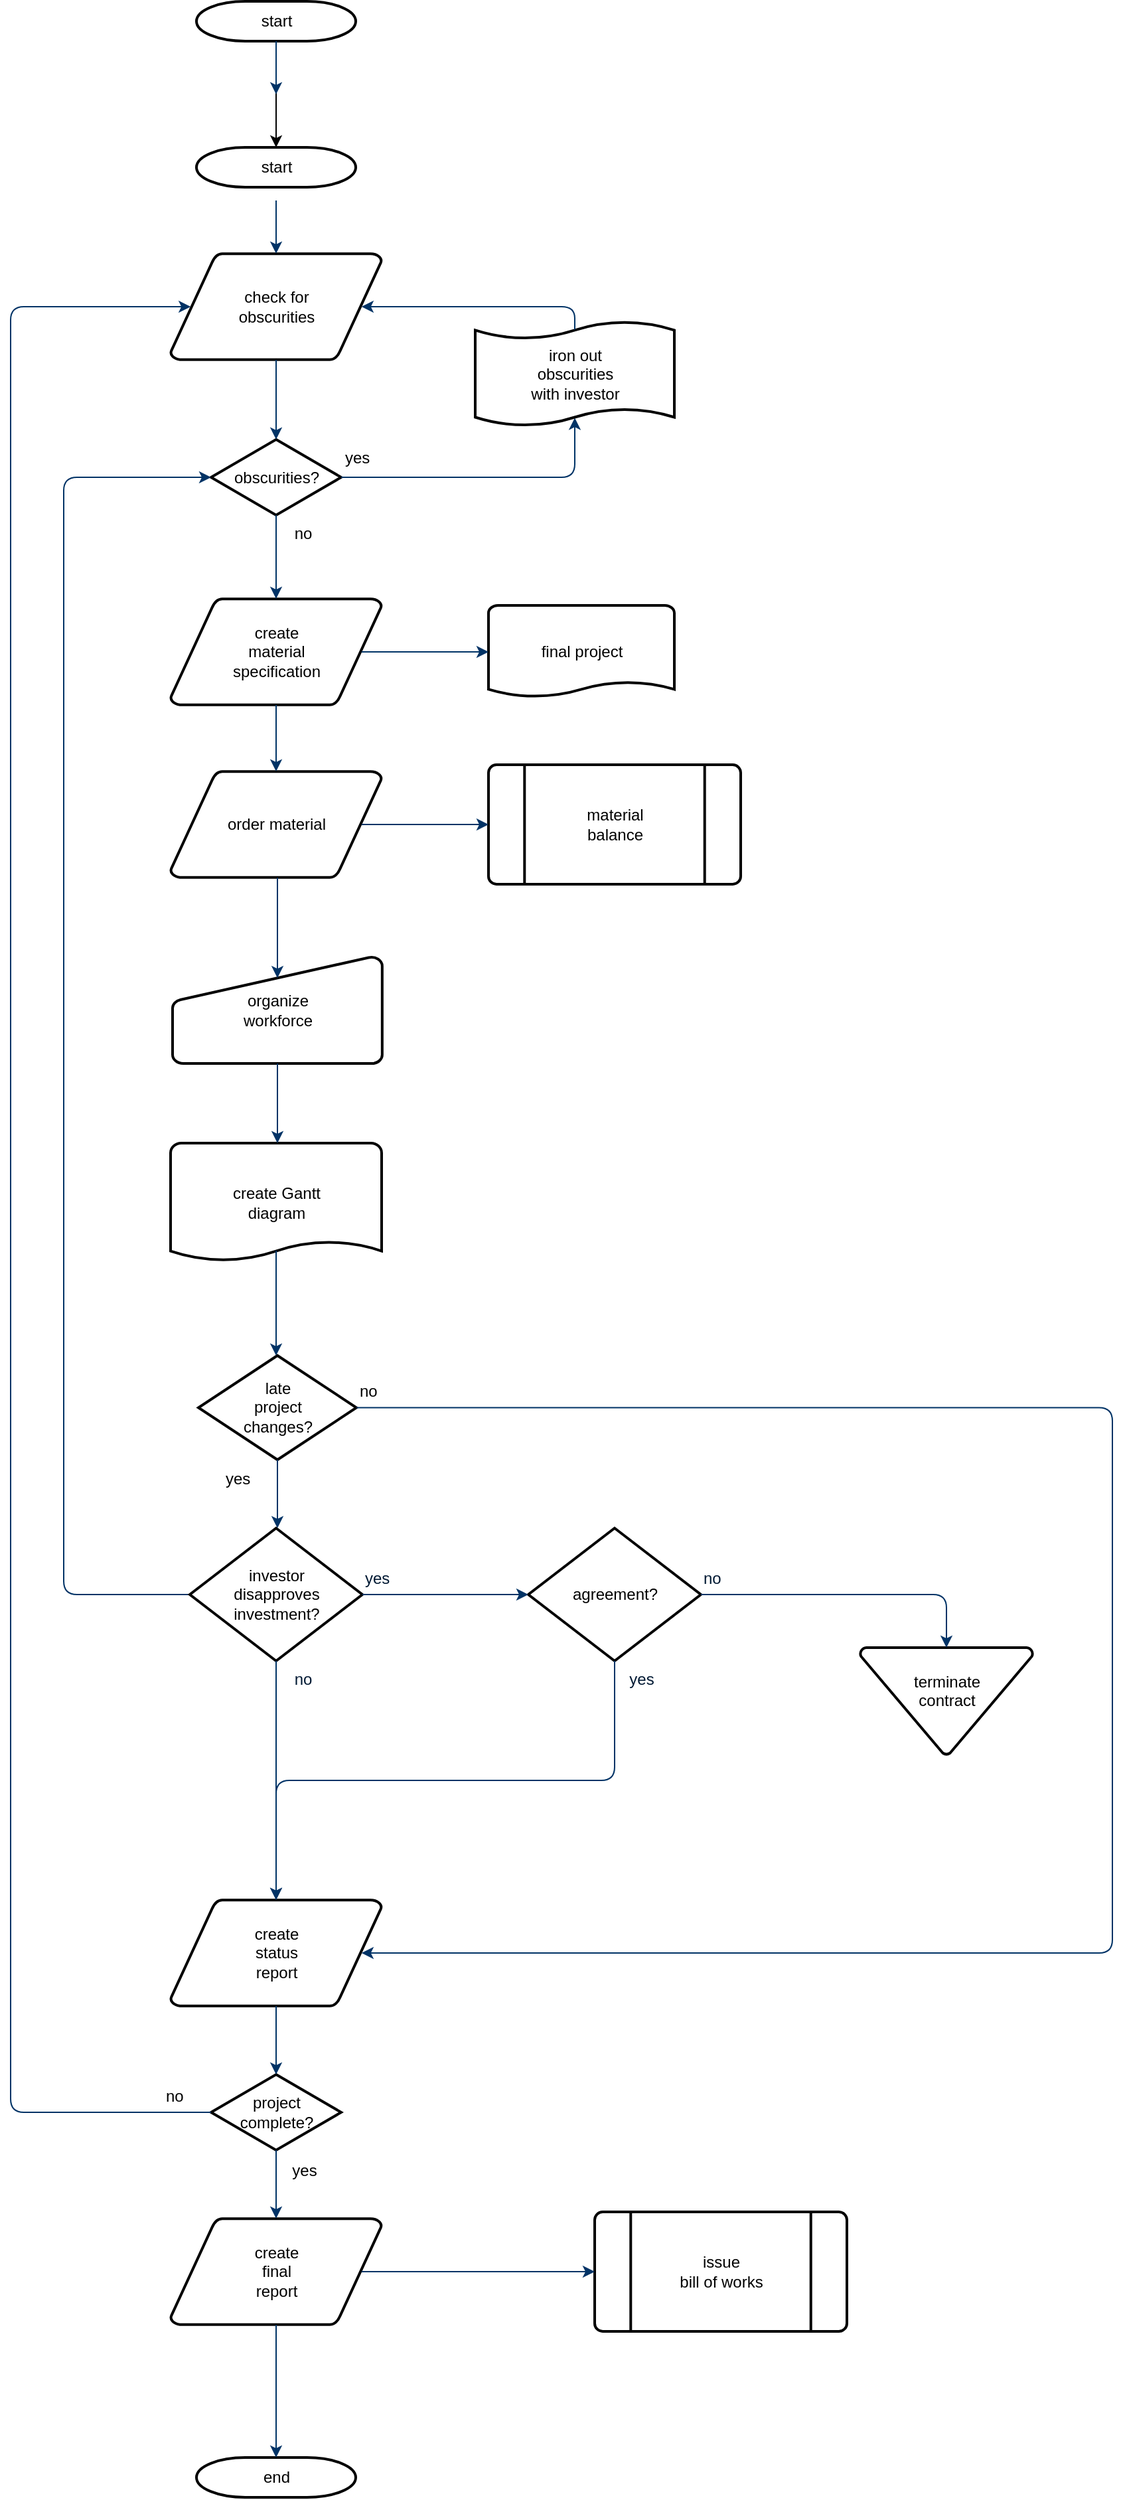 <mxfile version="24.8.6" pages="2">
  <diagram id="6a731a19-8d31-9384-78a2-239565b7b9f0" name="Page-1">
    <mxGraphModel dx="1050" dy="530" grid="1" gridSize="10" guides="1" tooltips="1" connect="1" arrows="1" fold="1" page="1" pageScale="1" pageWidth="1169" pageHeight="827" background="none" math="0" shadow="0">
      <root>
        <mxCell id="0" />
        <mxCell id="1" parent="0" />
        <mxCell id="deXNfdY6p-1DEHJ9k9_I-58" value="" style="edgeStyle=orthogonalEdgeStyle;rounded=0;orthogonalLoop=1;jettySize=auto;html=1;" edge="1" parent="1" source="2" target="deXNfdY6p-1DEHJ9k9_I-57">
          <mxGeometry relative="1" as="geometry" />
        </mxCell>
        <mxCell id="2" value="start" style="shape=mxgraph.flowchart.terminator;strokeWidth=2;gradientColor=none;gradientDirection=north;fontStyle=0;html=1;" parent="1" vertex="1">
          <mxGeometry x="260" y="60" width="120" height="30" as="geometry" />
        </mxCell>
        <mxCell id="4" value="create&#xa;material&#xa;specification" style="shape=mxgraph.flowchart.data;strokeWidth=2;gradientColor=none;gradientDirection=north;fontStyle=0;html=1;" parent="1" vertex="1">
          <mxGeometry x="240.5" y="510" width="159" height="80" as="geometry" />
        </mxCell>
        <mxCell id="5" value="check for&#xa;obscurities" style="shape=mxgraph.flowchart.data;strokeWidth=2;gradientColor=none;gradientDirection=north;fontStyle=0;html=1;" parent="1" vertex="1">
          <mxGeometry x="240.5" y="250" width="159" height="80" as="geometry" />
        </mxCell>
        <mxCell id="6" value="obscurities?" style="shape=mxgraph.flowchart.decision;strokeWidth=2;gradientColor=none;gradientDirection=north;fontStyle=0;html=1;" parent="1" vertex="1">
          <mxGeometry x="271" y="390" width="98" height="57" as="geometry" />
        </mxCell>
        <mxCell id="7" style="fontStyle=1;strokeColor=#003366;strokeWidth=1;html=1;" parent="1" source="2" edge="1">
          <mxGeometry relative="1" as="geometry">
            <mxPoint x="320" y="130" as="targetPoint" />
          </mxGeometry>
        </mxCell>
        <mxCell id="8" style="fontStyle=1;strokeColor=#003366;strokeWidth=1;html=1;" parent="1" target="5" edge="1">
          <mxGeometry relative="1" as="geometry">
            <mxPoint x="320" y="210" as="sourcePoint" />
          </mxGeometry>
        </mxCell>
        <mxCell id="9" style="entryX=0.5;entryY=0;entryPerimeter=0;fontStyle=1;strokeColor=#003366;strokeWidth=1;html=1;" parent="1" source="5" target="6" edge="1">
          <mxGeometry relative="1" as="geometry" />
        </mxCell>
        <mxCell id="10" value="" style="edgeStyle=elbowEdgeStyle;elbow=horizontal;entryX=0.5;entryY=0.91;entryPerimeter=0;exitX=1;exitY=0.5;exitPerimeter=0;fontStyle=1;strokeColor=#003366;strokeWidth=1;html=1;" parent="1" source="6" target="51" edge="1">
          <mxGeometry x="381" y="28.5" width="100" height="100" as="geometry">
            <mxPoint x="750" y="447" as="sourcePoint" />
            <mxPoint x="765.395" y="318.5" as="targetPoint" />
            <Array as="points">
              <mxPoint x="545" y="400" />
            </Array>
          </mxGeometry>
        </mxCell>
        <mxCell id="11" value="yes" style="text;fontStyle=0;html=1;strokeColor=none;gradientColor=none;fillColor=none;strokeWidth=2;" parent="1" vertex="1">
          <mxGeometry x="370" y="390" width="40" height="26" as="geometry" />
        </mxCell>
        <mxCell id="12" value="" style="edgeStyle=elbowEdgeStyle;elbow=horizontal;fontColor=#001933;fontStyle=1;strokeColor=#003366;strokeWidth=1;html=1;" parent="1" source="6" target="4" edge="1">
          <mxGeometry width="100" height="100" as="geometry">
            <mxPoint y="100" as="sourcePoint" />
            <mxPoint x="100" as="targetPoint" />
          </mxGeometry>
        </mxCell>
        <mxCell id="13" value="order material" style="shape=mxgraph.flowchart.data;strokeWidth=2;gradientColor=none;gradientDirection=north;fontStyle=0;html=1;" parent="1" vertex="1">
          <mxGeometry x="240.5" y="640" width="159" height="80" as="geometry" />
        </mxCell>
        <mxCell id="14" value="no" style="text;fontStyle=0;html=1;strokeColor=none;gradientColor=none;fillColor=none;strokeWidth=2;align=center;" parent="1" vertex="1">
          <mxGeometry x="320" y="447" width="40" height="26" as="geometry" />
        </mxCell>
        <mxCell id="15" value="final project" style="shape=mxgraph.flowchart.document;strokeWidth=2;gradientColor=none;gradientDirection=north;fontStyle=0;html=1;" parent="1" vertex="1">
          <mxGeometry x="480" y="515" width="140" height="70" as="geometry" />
        </mxCell>
        <mxCell id="16" value="" style="edgeStyle=elbowEdgeStyle;elbow=horizontal;exitX=0.905;exitY=0.5;exitPerimeter=0;fontStyle=1;strokeColor=#003366;strokeWidth=1;html=1;" parent="1" source="4" target="15" edge="1">
          <mxGeometry width="100" height="100" as="geometry">
            <mxPoint y="100" as="sourcePoint" />
            <mxPoint x="100" as="targetPoint" />
          </mxGeometry>
        </mxCell>
        <mxCell id="17" value="" style="edgeStyle=elbowEdgeStyle;elbow=horizontal;fontStyle=1;strokeColor=#003366;strokeWidth=1;html=1;" parent="1" source="4" target="13" edge="1">
          <mxGeometry width="100" height="100" as="geometry">
            <mxPoint y="100" as="sourcePoint" />
            <mxPoint x="100" as="targetPoint" />
          </mxGeometry>
        </mxCell>
        <mxCell id="18" value="material&#xa;balance" style="shape=mxgraph.flowchart.predefined_process;strokeWidth=2;gradientColor=none;gradientDirection=north;fontStyle=0;html=1;" parent="1" vertex="1">
          <mxGeometry x="480" y="635" width="190" height="90" as="geometry" />
        </mxCell>
        <mxCell id="19" value="" style="edgeStyle=elbowEdgeStyle;elbow=horizontal;exitX=0.905;exitY=0.5;exitPerimeter=0;fontStyle=1;strokeColor=#003366;strokeWidth=1;html=1;" parent="1" source="13" target="18" edge="1">
          <mxGeometry width="100" height="100" as="geometry">
            <mxPoint y="100" as="sourcePoint" />
            <mxPoint x="100" as="targetPoint" />
          </mxGeometry>
        </mxCell>
        <mxCell id="20" value="organize &#xa;workforce" style="shape=mxgraph.flowchart.manual_input;strokeWidth=2;gradientColor=none;gradientDirection=north;fontStyle=0;html=1;" parent="1" vertex="1">
          <mxGeometry x="242" y="780" width="158" height="80" as="geometry" />
        </mxCell>
        <mxCell id="21" value="" style="edgeStyle=elbowEdgeStyle;elbow=horizontal;entryX=0.5;entryY=0.195;entryPerimeter=0;fontStyle=1;strokeColor=#003366;strokeWidth=1;html=1;" parent="1" source="13" target="20" edge="1">
          <mxGeometry width="100" height="100" as="geometry">
            <mxPoint y="100" as="sourcePoint" />
            <mxPoint x="100" as="targetPoint" />
          </mxGeometry>
        </mxCell>
        <mxCell id="22" value="create Gantt&#xa;diagram" style="shape=mxgraph.flowchart.document;strokeWidth=2;gradientColor=none;gradientDirection=north;fontStyle=0;html=1;" parent="1" vertex="1">
          <mxGeometry x="240.5" y="920" width="159" height="90" as="geometry" />
        </mxCell>
        <mxCell id="23" value="" style="edgeStyle=elbowEdgeStyle;elbow=horizontal;exitX=0.5;exitY=1;exitPerimeter=0;fontStyle=1;strokeColor=#003366;strokeWidth=1;html=1;" parent="1" source="20" target="22" edge="1">
          <mxGeometry width="100" height="100" as="geometry">
            <mxPoint y="100" as="sourcePoint" />
            <mxPoint x="100" as="targetPoint" />
          </mxGeometry>
        </mxCell>
        <mxCell id="24" value="late&#xa;project&#xa;changes?" style="shape=mxgraph.flowchart.decision;strokeWidth=2;gradientColor=none;gradientDirection=north;fontStyle=0;html=1;" parent="1" vertex="1">
          <mxGeometry x="261.5" y="1080" width="119" height="78.5" as="geometry" />
        </mxCell>
        <mxCell id="25" value="" style="edgeStyle=elbowEdgeStyle;elbow=horizontal;exitX=0.5;exitY=0.9;exitPerimeter=0;fontStyle=1;strokeColor=#003366;strokeWidth=1;html=1;" parent="1" source="22" target="24" edge="1">
          <mxGeometry width="100" height="100" as="geometry">
            <mxPoint y="100" as="sourcePoint" />
            <mxPoint x="100" as="targetPoint" />
          </mxGeometry>
        </mxCell>
        <mxCell id="26" value="" style="edgeStyle=elbowEdgeStyle;elbow=horizontal;exitX=0;exitY=0.5;exitPerimeter=0;entryX=0;entryY=0.5;entryPerimeter=0;fontStyle=1;strokeColor=#003366;strokeWidth=1;html=1;" parent="1" source="28" target="6" edge="1">
          <mxGeometry width="100" height="100" as="geometry">
            <mxPoint y="100" as="sourcePoint" />
            <mxPoint x="100" as="targetPoint" />
            <Array as="points">
              <mxPoint x="160" y="850" />
            </Array>
          </mxGeometry>
        </mxCell>
        <mxCell id="27" value="yes" style="text;fontStyle=0;html=1;strokeColor=none;gradientColor=none;fillColor=none;strokeWidth=2;" parent="1" vertex="1">
          <mxGeometry x="280" y="1158.5" width="40" height="26" as="geometry" />
        </mxCell>
        <mxCell id="28" value="investor&#xa;disapproves&#xa; investment?" style="shape=mxgraph.flowchart.decision;strokeWidth=2;gradientColor=none;gradientDirection=north;fontStyle=0;html=1;" parent="1" vertex="1">
          <mxGeometry x="255" y="1210" width="130" height="100" as="geometry" />
        </mxCell>
        <mxCell id="29" value="agreement?" style="shape=mxgraph.flowchart.decision;strokeWidth=2;gradientColor=none;gradientDirection=north;fontStyle=0;html=1;" parent="1" vertex="1">
          <mxGeometry x="510" y="1210" width="130" height="100" as="geometry" />
        </mxCell>
        <mxCell id="30" value="" style="edgeStyle=elbowEdgeStyle;elbow=horizontal;exitX=0.5;exitY=1;exitPerimeter=0;fontStyle=1;strokeColor=#003366;strokeWidth=1;html=1;" parent="1" source="24" target="28" edge="1">
          <mxGeometry width="100" height="100" as="geometry">
            <mxPoint y="100" as="sourcePoint" />
            <mxPoint x="100" as="targetPoint" />
          </mxGeometry>
        </mxCell>
        <mxCell id="31" value="" style="edgeStyle=elbowEdgeStyle;elbow=horizontal;exitX=1;exitY=0.5;exitPerimeter=0;entryX=0;entryY=0.5;entryPerimeter=0;fontStyle=1;strokeColor=#003366;strokeWidth=1;html=1;" parent="1" source="28" target="29" edge="1">
          <mxGeometry width="100" height="100" as="geometry">
            <mxPoint y="100" as="sourcePoint" />
            <mxPoint x="100" as="targetPoint" />
          </mxGeometry>
        </mxCell>
        <mxCell id="32" value="terminate&#xa;contract&#xa;" style="shape=mxgraph.flowchart.merge_or_storage;strokeWidth=2;gradientColor=none;gradientDirection=north;fontStyle=0;html=1;" parent="1" vertex="1">
          <mxGeometry x="760" y="1300" width="130" height="80.5" as="geometry" />
        </mxCell>
        <mxCell id="33" value="" style="edgeStyle=elbowEdgeStyle;elbow=vertical;exitX=1;exitY=0.5;exitPerimeter=0;entryX=0.5;entryY=0;entryPerimeter=0;fontStyle=1;strokeColor=#003366;strokeWidth=1;html=1;" parent="1" source="29" target="32" edge="1">
          <mxGeometry width="100" height="100" as="geometry">
            <mxPoint y="100" as="sourcePoint" />
            <mxPoint x="100" as="targetPoint" />
            <Array as="points">
              <mxPoint x="740" y="1260" />
            </Array>
          </mxGeometry>
        </mxCell>
        <mxCell id="34" value="create&#xa;status&#xa;report" style="shape=mxgraph.flowchart.data;strokeWidth=2;gradientColor=none;gradientDirection=north;fontStyle=0;html=1;" parent="1" vertex="1">
          <mxGeometry x="240.5" y="1490" width="159" height="80" as="geometry" />
        </mxCell>
        <mxCell id="35" value="" style="edgeStyle=elbowEdgeStyle;elbow=vertical;exitX=0.5;exitY=1;exitPerimeter=0;fontColor=#001933;fontStyle=1;strokeColor=#003366;strokeWidth=1;html=1;" parent="1" source="28" target="34" edge="1">
          <mxGeometry width="100" height="100" as="geometry">
            <mxPoint y="100" as="sourcePoint" />
            <mxPoint x="100" as="targetPoint" />
          </mxGeometry>
        </mxCell>
        <mxCell id="36" value="" style="edgeStyle=elbowEdgeStyle;elbow=vertical;exitX=0.5;exitY=1;exitPerimeter=0;entryX=0.5;entryY=0;entryPerimeter=0;fontStyle=1;strokeColor=#003366;strokeWidth=1;html=1;" parent="1" source="29" target="34" edge="1">
          <mxGeometry width="100" height="100" as="geometry">
            <mxPoint y="100" as="sourcePoint" />
            <mxPoint x="100" as="targetPoint" />
          </mxGeometry>
        </mxCell>
        <mxCell id="37" value="project&#xa;complete?" style="shape=mxgraph.flowchart.decision;strokeWidth=2;gradientColor=none;gradientDirection=north;fontStyle=0;html=1;" parent="1" vertex="1">
          <mxGeometry x="271" y="1621.5" width="98" height="57" as="geometry" />
        </mxCell>
        <mxCell id="38" value="create&#xa;final&#xa;report" style="shape=mxgraph.flowchart.data;strokeWidth=2;gradientColor=none;gradientDirection=north;fontStyle=0;html=1;" parent="1" vertex="1">
          <mxGeometry x="240.5" y="1730" width="159" height="80" as="geometry" />
        </mxCell>
        <mxCell id="39" value="issue&#xa;bill of works" style="shape=mxgraph.flowchart.predefined_process;strokeWidth=2;gradientColor=none;gradientDirection=north;fontStyle=0;html=1;" parent="1" vertex="1">
          <mxGeometry x="560" y="1725" width="190" height="90" as="geometry" />
        </mxCell>
        <mxCell id="40" value="end" style="shape=mxgraph.flowchart.terminator;strokeWidth=2;gradientColor=none;gradientDirection=north;fontStyle=0;html=1;" parent="1" vertex="1">
          <mxGeometry x="260" y="1910" width="120" height="30" as="geometry" />
        </mxCell>
        <mxCell id="41" value="" style="edgeStyle=elbowEdgeStyle;elbow=vertical;exitX=0.5;exitY=1;exitPerimeter=0;entryX=0.5;entryY=0;entryPerimeter=0;fontStyle=1;strokeColor=#003366;strokeWidth=1;html=1;" parent="1" source="34" target="37" edge="1">
          <mxGeometry width="100" height="100" as="geometry">
            <mxPoint y="100" as="sourcePoint" />
            <mxPoint x="100" as="targetPoint" />
          </mxGeometry>
        </mxCell>
        <mxCell id="42" value="" style="edgeStyle=elbowEdgeStyle;elbow=vertical;exitX=0.5;exitY=1;exitPerimeter=0;entryX=0.5;entryY=0;entryPerimeter=0;fontStyle=1;strokeColor=#003366;strokeWidth=1;html=1;" parent="1" source="37" target="38" edge="1">
          <mxGeometry width="100" height="100" as="geometry">
            <mxPoint y="100" as="sourcePoint" />
            <mxPoint x="100" as="targetPoint" />
          </mxGeometry>
        </mxCell>
        <mxCell id="43" value="" style="edgeStyle=elbowEdgeStyle;elbow=vertical;exitX=0.5;exitY=1;exitPerimeter=0;entryX=0.5;entryY=0;entryPerimeter=0;fontStyle=1;strokeColor=#003366;strokeWidth=1;html=1;" parent="1" source="38" target="40" edge="1">
          <mxGeometry width="100" height="100" as="geometry">
            <mxPoint y="100" as="sourcePoint" />
            <mxPoint x="100" as="targetPoint" />
          </mxGeometry>
        </mxCell>
        <mxCell id="44" value="" style="edgeStyle=elbowEdgeStyle;elbow=vertical;exitX=0.905;exitY=0.5;exitPerimeter=0;entryX=0;entryY=0.5;entryPerimeter=0;fontStyle=1;strokeColor=#003366;strokeWidth=1;html=1;" parent="1" source="38" target="39" edge="1">
          <mxGeometry width="100" height="100" as="geometry">
            <mxPoint y="100" as="sourcePoint" />
            <mxPoint x="100" as="targetPoint" />
          </mxGeometry>
        </mxCell>
        <mxCell id="45" value="" style="edgeStyle=elbowEdgeStyle;elbow=horizontal;exitX=1;exitY=0.5;exitPerimeter=0;entryX=0.905;entryY=0.5;entryPerimeter=0;fontStyle=1;strokeColor=#003366;strokeWidth=1;html=1;" parent="1" source="24" target="34" edge="1">
          <mxGeometry width="100" height="100" as="geometry">
            <mxPoint y="100" as="sourcePoint" />
            <mxPoint x="100" as="targetPoint" />
            <Array as="points">
              <mxPoint x="950" y="1320" />
            </Array>
          </mxGeometry>
        </mxCell>
        <mxCell id="46" value="no" style="text;fontStyle=0;html=1;strokeColor=none;gradientColor=none;fillColor=none;strokeWidth=2;" parent="1" vertex="1">
          <mxGeometry x="380.5" y="1093.25" width="40" height="26" as="geometry" />
        </mxCell>
        <mxCell id="47" value="yes" style="text;fontColor=#001933;fontStyle=0;html=1;strokeColor=none;gradientColor=none;fillColor=none;strokeWidth=2;" parent="1" vertex="1">
          <mxGeometry x="385" y="1234" width="40" height="26" as="geometry" />
        </mxCell>
        <mxCell id="48" value="no" style="text;fontColor=#001933;fontStyle=0;html=1;strokeColor=none;gradientColor=none;fillColor=none;strokeWidth=2;align=center;" parent="1" vertex="1">
          <mxGeometry x="320" y="1310" width="40" height="26" as="geometry" />
        </mxCell>
        <mxCell id="49" value="yes" style="text;fontColor=#001933;fontStyle=0;html=1;strokeColor=none;gradientColor=none;fillColor=none;strokeWidth=2;align=center;" parent="1" vertex="1">
          <mxGeometry x="575" y="1310" width="40" height="26" as="geometry" />
        </mxCell>
        <mxCell id="50" value="no" style="text;fontColor=#001933;fontStyle=0;html=1;strokeColor=none;gradientColor=none;fillColor=none;strokeWidth=2;" parent="1" vertex="1">
          <mxGeometry x="640" y="1234" width="40" height="26" as="geometry" />
        </mxCell>
        <mxCell id="51" value="iron out&#xa;obscurities &#xa;with investor" style="shape=mxgraph.flowchart.paper_tape;strokeWidth=2;gradientColor=none;gradientDirection=north;fontStyle=0;html=1;" parent="1" vertex="1">
          <mxGeometry x="470" y="300" width="150" height="81" as="geometry" />
        </mxCell>
        <mxCell id="52" value="" style="edgeStyle=elbowEdgeStyle;elbow=horizontal;exitX=0.5;exitY=0.09;exitPerimeter=0;entryX=0.905;entryY=0.5;entryPerimeter=0;fontStyle=1;strokeColor=#003366;strokeWidth=1;html=1;" parent="1" source="51" target="5" edge="1">
          <mxGeometry width="100" height="100" as="geometry">
            <mxPoint y="100" as="sourcePoint" />
            <mxPoint x="100" as="targetPoint" />
            <Array as="points">
              <mxPoint x="545" y="300" />
            </Array>
          </mxGeometry>
        </mxCell>
        <mxCell id="53" value="yes" style="text;fontStyle=0;html=1;strokeColor=none;gradientColor=none;fillColor=none;strokeWidth=2;align=center;" parent="1" vertex="1">
          <mxGeometry x="321" y="1680" width="40" height="26" as="geometry" />
        </mxCell>
        <mxCell id="54" value="" style="edgeStyle=elbowEdgeStyle;elbow=horizontal;exitX=0;exitY=0.5;exitPerimeter=0;entryX=0.095;entryY=0.5;entryPerimeter=0;fontStyle=1;strokeColor=#003366;strokeWidth=1;html=1;" parent="1" source="37" target="5" edge="1">
          <mxGeometry width="100" height="100" as="geometry">
            <mxPoint y="100" as="sourcePoint" />
            <mxPoint x="100" as="targetPoint" />
            <Array as="points">
              <mxPoint x="120" y="970" />
            </Array>
          </mxGeometry>
        </mxCell>
        <mxCell id="55" value="no" style="text;fontStyle=0;html=1;strokeColor=none;gradientColor=none;fillColor=none;strokeWidth=2;" parent="1" vertex="1">
          <mxGeometry x="235" y="1624" width="40" height="26" as="geometry" />
        </mxCell>
        <mxCell id="deXNfdY6p-1DEHJ9k9_I-57" value="start" style="shape=mxgraph.flowchart.terminator;strokeWidth=2;gradientColor=none;gradientDirection=north;fontStyle=0;html=1;" vertex="1" parent="1">
          <mxGeometry x="260" y="170" width="120" height="30" as="geometry" />
        </mxCell>
      </root>
    </mxGraphModel>
  </diagram>
  <diagram id="6TRoMIRDf_HUH_PHx8cA" name="페이지-2">
    <mxGraphModel dx="1235" dy="624" grid="1" gridSize="10" guides="1" tooltips="1" connect="1" arrows="1" fold="1" page="1" pageScale="1" pageWidth="827" pageHeight="1500" math="0" shadow="0">
      <root>
        <mxCell id="0" />
        <mxCell id="1" parent="0" />
        <mxCell id="5jUWK85pFe7vMP-oDTdi-3" value="" style="edgeStyle=orthogonalEdgeStyle;rounded=0;orthogonalLoop=1;jettySize=auto;html=1;fontFamily=Helvetica;fontSize=12;fontColor=default;fontStyle=0;" edge="1" parent="1" source="5jUWK85pFe7vMP-oDTdi-1">
          <mxGeometry relative="1" as="geometry">
            <mxPoint x="414" y="110" as="targetPoint" />
          </mxGeometry>
        </mxCell>
        <mxCell id="5jUWK85pFe7vMP-oDTdi-1" value="start" style="shape=mxgraph.flowchart.terminator;strokeWidth=2;gradientColor=none;gradientDirection=north;fontStyle=0;html=1;" vertex="1" parent="1">
          <mxGeometry x="354" y="30" width="120" height="30" as="geometry" />
        </mxCell>
        <mxCell id="rA9phgaspxwLRdarwpE0-6" value="" style="edgeStyle=orthogonalEdgeStyle;rounded=0;orthogonalLoop=1;jettySize=auto;html=1;fontFamily=Helvetica;fontSize=12;fontColor=default;fontStyle=0;" edge="1" parent="1" source="rA9phgaspxwLRdarwpE0-3" target="rA9phgaspxwLRdarwpE0-5">
          <mxGeometry relative="1" as="geometry" />
        </mxCell>
        <mxCell id="pAhHsgCGkFtytkjD8Cz8-56" style="edgeStyle=orthogonalEdgeStyle;rounded=0;orthogonalLoop=1;jettySize=auto;html=1;exitX=0.5;exitY=1;exitDx=0;exitDy=0;entryX=0.5;entryY=0;entryDx=0;entryDy=0;fontFamily=Helvetica;fontSize=12;fontColor=default;fontStyle=0;" edge="1" parent="1" source="rA9phgaspxwLRdarwpE0-3" target="pAhHsgCGkFtytkjD8Cz8-3">
          <mxGeometry relative="1" as="geometry">
            <Array as="points">
              <mxPoint x="418" y="480" />
              <mxPoint x="240" y="480" />
            </Array>
          </mxGeometry>
        </mxCell>
        <mxCell id="pAhHsgCGkFtytkjD8Cz8-57" style="edgeStyle=orthogonalEdgeStyle;rounded=0;orthogonalLoop=1;jettySize=auto;html=1;exitX=0.5;exitY=1;exitDx=0;exitDy=0;entryX=0.5;entryY=0;entryDx=0;entryDy=0;fontFamily=Helvetica;fontSize=12;fontColor=default;fontStyle=0;" edge="1" parent="1" source="rA9phgaspxwLRdarwpE0-3" target="pAhHsgCGkFtytkjD8Cz8-5">
          <mxGeometry relative="1" as="geometry">
            <Array as="points">
              <mxPoint x="418" y="480" />
              <mxPoint x="591" y="480" />
            </Array>
          </mxGeometry>
        </mxCell>
        <mxCell id="rA9phgaspxwLRdarwpE0-3" value="시간대 구분" style="rhombus;whiteSpace=wrap;html=1;strokeWidth=2;gradientColor=none;gradientDirection=north;fontStyle=0;" vertex="1" parent="1">
          <mxGeometry x="343" y="390" width="140" height="80" as="geometry" />
        </mxCell>
        <mxCell id="pAhHsgCGkFtytkjD8Cz8-64" style="edgeStyle=orthogonalEdgeStyle;rounded=0;orthogonalLoop=1;jettySize=auto;html=1;entryX=0.5;entryY=0;entryDx=0;entryDy=0;fontFamily=Helvetica;fontSize=12;fontColor=default;fontStyle=0;" edge="1" parent="1" source="rA9phgaspxwLRdarwpE0-5" target="pAhHsgCGkFtytkjD8Cz8-37">
          <mxGeometry relative="1" as="geometry" />
        </mxCell>
        <mxCell id="rA9phgaspxwLRdarwpE0-5" value="심야 1구간" style="whiteSpace=wrap;html=1;strokeWidth=2;gradientColor=none;gradientDirection=north;fontStyle=0;" vertex="1" parent="1">
          <mxGeometry x="353.5" y="503" width="120" height="60" as="geometry" />
        </mxCell>
        <mxCell id="pAhHsgCGkFtytkjD8Cz8-26" style="edgeStyle=orthogonalEdgeStyle;rounded=0;orthogonalLoop=1;jettySize=auto;html=1;entryX=0.5;entryY=0;entryDx=0;entryDy=0;fontFamily=Helvetica;fontSize=12;fontColor=default;fontStyle=0;" edge="1" parent="1" source="pAhHsgCGkFtytkjD8Cz8-2" target="pAhHsgCGkFtytkjD8Cz8-14">
          <mxGeometry relative="1" as="geometry" />
        </mxCell>
        <mxCell id="pAhHsgCGkFtytkjD8Cz8-28" style="edgeStyle=orthogonalEdgeStyle;rounded=0;orthogonalLoop=1;jettySize=auto;html=1;entryX=0.5;entryY=0;entryDx=0;entryDy=0;fontFamily=Helvetica;fontSize=12;fontColor=default;fontStyle=0;" edge="1" parent="1" source="pAhHsgCGkFtytkjD8Cz8-2" target="pAhHsgCGkFtytkjD8Cz8-12">
          <mxGeometry relative="1" as="geometry" />
        </mxCell>
        <mxCell id="pAhHsgCGkFtytkjD8Cz8-71" style="edgeStyle=orthogonalEdgeStyle;rounded=0;orthogonalLoop=1;jettySize=auto;html=1;entryX=0.5;entryY=0;entryDx=0;entryDy=0;fontFamily=Helvetica;fontSize=12;fontColor=default;fontStyle=0;" edge="1" parent="1" source="pAhHsgCGkFtytkjD8Cz8-2" target="pAhHsgCGkFtytkjD8Cz8-10">
          <mxGeometry relative="1" as="geometry">
            <Array as="points">
              <mxPoint x="414" y="160" />
              <mxPoint x="189" y="160" />
            </Array>
          </mxGeometry>
        </mxCell>
        <mxCell id="pAhHsgCGkFtytkjD8Cz8-72" style="edgeStyle=orthogonalEdgeStyle;rounded=0;orthogonalLoop=1;jettySize=auto;html=1;entryX=0.5;entryY=0;entryDx=0;entryDy=0;fontFamily=Helvetica;fontSize=12;fontColor=default;fontStyle=0;" edge="1" parent="1" source="pAhHsgCGkFtytkjD8Cz8-2" target="pAhHsgCGkFtytkjD8Cz8-16">
          <mxGeometry relative="1" as="geometry">
            <Array as="points">
              <mxPoint x="414" y="160" />
              <mxPoint x="639" y="160" />
            </Array>
          </mxGeometry>
        </mxCell>
        <mxCell id="pAhHsgCGkFtytkjD8Cz8-2" value="택시의 종류&lt;div&gt;입력&lt;/div&gt;" style="shape=parallelogram;perimeter=parallelogramPerimeter;whiteSpace=wrap;html=1;fixedSize=1;strokeColor=default;strokeWidth=2;align=center;verticalAlign=middle;fontFamily=Helvetica;fontSize=12;fontColor=default;fontStyle=0;fillColor=default;gradientColor=none;gradientDirection=north;" vertex="1" parent="1">
          <mxGeometry x="329" y="80" width="169" height="60" as="geometry" />
        </mxCell>
        <mxCell id="pAhHsgCGkFtytkjD8Cz8-66" style="edgeStyle=orthogonalEdgeStyle;rounded=0;orthogonalLoop=1;jettySize=auto;html=1;exitX=0.5;exitY=1;exitDx=0;exitDy=0;fontFamily=Helvetica;fontSize=12;fontColor=default;fontStyle=0;" edge="1" parent="1" source="pAhHsgCGkFtytkjD8Cz8-3" target="pAhHsgCGkFtytkjD8Cz8-37">
          <mxGeometry relative="1" as="geometry">
            <Array as="points">
              <mxPoint x="236" y="580" />
              <mxPoint x="414" y="580" />
            </Array>
          </mxGeometry>
        </mxCell>
        <mxCell id="pAhHsgCGkFtytkjD8Cz8-3" value="주간" style="whiteSpace=wrap;html=1;strokeWidth=2;gradientColor=none;gradientDirection=north;fontStyle=0;" vertex="1" parent="1">
          <mxGeometry x="175.5" y="503" width="120" height="60" as="geometry" />
        </mxCell>
        <mxCell id="pAhHsgCGkFtytkjD8Cz8-65" style="edgeStyle=orthogonalEdgeStyle;rounded=0;orthogonalLoop=1;jettySize=auto;html=1;entryX=0.5;entryY=0;entryDx=0;entryDy=0;fontFamily=Helvetica;fontSize=12;fontColor=default;fontStyle=0;" edge="1" parent="1" source="pAhHsgCGkFtytkjD8Cz8-5" target="pAhHsgCGkFtytkjD8Cz8-37">
          <mxGeometry relative="1" as="geometry">
            <Array as="points">
              <mxPoint x="587" y="580" />
              <mxPoint x="414" y="580" />
            </Array>
          </mxGeometry>
        </mxCell>
        <mxCell id="pAhHsgCGkFtytkjD8Cz8-5" value="심야 2구간" style="whiteSpace=wrap;html=1;strokeWidth=2;gradientColor=none;gradientDirection=north;fontStyle=0;" vertex="1" parent="1">
          <mxGeometry x="526.5" y="503" width="120" height="60" as="geometry" />
        </mxCell>
        <mxCell id="pAhHsgCGkFtytkjD8Cz8-55" style="edgeStyle=orthogonalEdgeStyle;rounded=0;orthogonalLoop=1;jettySize=auto;html=1;exitX=0.5;exitY=1;exitDx=0;exitDy=0;entryX=0.5;entryY=0;entryDx=0;entryDy=0;fontFamily=Helvetica;fontSize=12;fontColor=default;fontStyle=0;" edge="1" parent="1" source="pAhHsgCGkFtytkjD8Cz8-7" target="rA9phgaspxwLRdarwpE0-3">
          <mxGeometry relative="1" as="geometry" />
        </mxCell>
        <mxCell id="pAhHsgCGkFtytkjD8Cz8-7" value="시간대 정보 불러오기" style="shape=hexagon;perimeter=hexagonPerimeter2;whiteSpace=wrap;html=1;fixedSize=1;strokeColor=default;strokeWidth=2;align=center;verticalAlign=middle;fontFamily=Helvetica;fontSize=12;fontColor=default;fontStyle=0;fillColor=default;gradientColor=none;gradientDirection=north;" vertex="1" parent="1">
          <mxGeometry x="334" y="280" width="160" height="80" as="geometry" />
        </mxCell>
        <mxCell id="pAhHsgCGkFtytkjD8Cz8-51" style="edgeStyle=orthogonalEdgeStyle;rounded=0;orthogonalLoop=1;jettySize=auto;html=1;exitX=0.5;exitY=1;exitDx=0;exitDy=0;entryX=0.5;entryY=0;entryDx=0;entryDy=0;fontFamily=Helvetica;fontSize=12;fontColor=default;fontStyle=0;" edge="1" parent="1" source="pAhHsgCGkFtytkjD8Cz8-10" target="pAhHsgCGkFtytkjD8Cz8-7">
          <mxGeometry relative="1" as="geometry" />
        </mxCell>
        <mxCell id="pAhHsgCGkFtytkjD8Cz8-10" value="중형" style="whiteSpace=wrap;html=1;strokeWidth=2;fontStyle=0;gradientColor=none;gradientDirection=north;" vertex="1" parent="1">
          <mxGeometry x="129" y="180" width="120" height="60" as="geometry" />
        </mxCell>
        <mxCell id="pAhHsgCGkFtytkjD8Cz8-49" style="edgeStyle=orthogonalEdgeStyle;rounded=0;orthogonalLoop=1;jettySize=auto;html=1;exitX=0.5;exitY=1;exitDx=0;exitDy=0;entryX=0.5;entryY=0;entryDx=0;entryDy=0;fontFamily=Helvetica;fontSize=12;fontColor=default;fontStyle=0;" edge="1" parent="1" source="pAhHsgCGkFtytkjD8Cz8-12" target="pAhHsgCGkFtytkjD8Cz8-7">
          <mxGeometry relative="1" as="geometry" />
        </mxCell>
        <mxCell id="pAhHsgCGkFtytkjD8Cz8-12" value="대형승용/&lt;div&gt;모범&lt;/div&gt;" style="whiteSpace=wrap;html=1;strokeWidth=2;fontStyle=0;gradientColor=none;gradientDirection=north;" vertex="1" parent="1">
          <mxGeometry x="279" y="180" width="120" height="60" as="geometry" />
        </mxCell>
        <mxCell id="pAhHsgCGkFtytkjD8Cz8-53" style="edgeStyle=orthogonalEdgeStyle;rounded=0;orthogonalLoop=1;jettySize=auto;html=1;exitX=0.5;exitY=1;exitDx=0;exitDy=0;entryX=0.5;entryY=0;entryDx=0;entryDy=0;fontFamily=Helvetica;fontSize=12;fontColor=default;fontStyle=0;" edge="1" parent="1" source="pAhHsgCGkFtytkjD8Cz8-14" target="pAhHsgCGkFtytkjD8Cz8-7">
          <mxGeometry relative="1" as="geometry" />
        </mxCell>
        <mxCell id="pAhHsgCGkFtytkjD8Cz8-14" value="고급" style="whiteSpace=wrap;html=1;strokeWidth=2;fontStyle=0;gradientColor=none;gradientDirection=north;" vertex="1" parent="1">
          <mxGeometry x="429" y="180" width="120" height="60" as="geometry" />
        </mxCell>
        <mxCell id="pAhHsgCGkFtytkjD8Cz8-54" style="edgeStyle=orthogonalEdgeStyle;rounded=0;orthogonalLoop=1;jettySize=auto;html=1;exitX=0.5;exitY=1;exitDx=0;exitDy=0;entryX=0.5;entryY=0;entryDx=0;entryDy=0;fontFamily=Helvetica;fontSize=12;fontColor=default;fontStyle=0;" edge="1" parent="1" source="pAhHsgCGkFtytkjD8Cz8-16" target="pAhHsgCGkFtytkjD8Cz8-7">
          <mxGeometry relative="1" as="geometry" />
        </mxCell>
        <mxCell id="pAhHsgCGkFtytkjD8Cz8-16" value="대형승합" style="whiteSpace=wrap;html=1;strokeWidth=2;fontStyle=0;gradientColor=none;gradientDirection=north;" vertex="1" parent="1">
          <mxGeometry x="579" y="180" width="120" height="60" as="geometry" />
        </mxCell>
        <mxCell id="pAhHsgCGkFtytkjD8Cz8-77" style="edgeStyle=orthogonalEdgeStyle;rounded=0;orthogonalLoop=1;jettySize=auto;html=1;exitX=0.5;exitY=1;exitDx=0;exitDy=0;entryX=0.5;entryY=0;entryDx=0;entryDy=0;fontFamily=Helvetica;fontSize=12;fontColor=default;fontStyle=0;" edge="1" parent="1" source="pAhHsgCGkFtytkjD8Cz8-37" target="pAhHsgCGkFtytkjD8Cz8-38">
          <mxGeometry relative="1" as="geometry" />
        </mxCell>
        <mxCell id="pAhHsgCGkFtytkjD8Cz8-37" value="기존 운행 기록&lt;div&gt;불러오기&lt;/div&gt;" style="shape=hexagon;perimeter=hexagonPerimeter2;whiteSpace=wrap;html=1;fixedSize=1;strokeColor=default;strokeWidth=2;align=center;verticalAlign=middle;fontFamily=Helvetica;fontSize=12;fontColor=default;fontStyle=0;fillColor=default;gradientColor=none;gradientDirection=north;" vertex="1" parent="1">
          <mxGeometry x="333" y="598" width="160" height="72" as="geometry" />
        </mxCell>
        <mxCell id="pAhHsgCGkFtytkjD8Cz8-41" value="" style="edgeStyle=orthogonalEdgeStyle;rounded=0;orthogonalLoop=1;jettySize=auto;html=1;fontFamily=Helvetica;fontSize=12;fontColor=default;fontStyle=0;" edge="1" parent="1" source="pAhHsgCGkFtytkjD8Cz8-38" target="pAhHsgCGkFtytkjD8Cz8-40">
          <mxGeometry relative="1" as="geometry" />
        </mxCell>
        <mxCell id="pAhHsgCGkFtytkjD8Cz8-45" value="" style="edgeStyle=orthogonalEdgeStyle;rounded=0;orthogonalLoop=1;jettySize=auto;html=1;fontFamily=Helvetica;fontSize=12;fontColor=default;fontStyle=0;" edge="1" parent="1" source="pAhHsgCGkFtytkjD8Cz8-38" target="pAhHsgCGkFtytkjD8Cz8-44">
          <mxGeometry relative="1" as="geometry" />
        </mxCell>
        <mxCell id="pAhHsgCGkFtytkjD8Cz8-38" value="기존 운행기록&lt;div&gt;사용 여부&lt;/div&gt;" style="rhombus;whiteSpace=wrap;html=1;strokeWidth=2;fontStyle=0;gradientColor=none;gradientDirection=north;" vertex="1" parent="1">
          <mxGeometry x="339" y="690" width="154" height="80" as="geometry" />
        </mxCell>
        <mxCell id="pAhHsgCGkFtytkjD8Cz8-68" style="edgeStyle=orthogonalEdgeStyle;rounded=0;orthogonalLoop=1;jettySize=auto;html=1;exitX=0.5;exitY=1;exitDx=0;exitDy=0;entryX=1;entryY=0.5;entryDx=0;entryDy=0;fontFamily=Helvetica;fontSize=12;fontColor=default;fontStyle=0;" edge="1" parent="1" source="pAhHsgCGkFtytkjD8Cz8-40" target="pAhHsgCGkFtytkjD8Cz8-62">
          <mxGeometry relative="1" as="geometry" />
        </mxCell>
        <mxCell id="pAhHsgCGkFtytkjD8Cz8-40" value="기존 운행 기록&lt;div&gt;사용&lt;/div&gt;" style="whiteSpace=wrap;html=1;strokeWidth=2;fontStyle=0;gradientColor=none;gradientDirection=north;" vertex="1" parent="1">
          <mxGeometry x="542" y="700" width="120" height="60" as="geometry" />
        </mxCell>
        <mxCell id="pAhHsgCGkFtytkjD8Cz8-42" value="Yes" style="text;html=1;align=center;verticalAlign=middle;whiteSpace=wrap;rounded=0;fontFamily=Helvetica;fontSize=12;fontColor=default;fontStyle=0;" vertex="1" parent="1">
          <mxGeometry x="482" y="700" width="60" height="30" as="geometry" />
        </mxCell>
        <mxCell id="pAhHsgCGkFtytkjD8Cz8-43" value="No" style="text;html=1;align=center;verticalAlign=middle;whiteSpace=wrap;rounded=0;fontFamily=Helvetica;fontSize=12;fontColor=default;fontStyle=0;" vertex="1" parent="1">
          <mxGeometry x="356" y="770" width="60" height="30" as="geometry" />
        </mxCell>
        <mxCell id="pAhHsgCGkFtytkjD8Cz8-67" value="" style="edgeStyle=orthogonalEdgeStyle;rounded=0;orthogonalLoop=1;jettySize=auto;html=1;fontFamily=Helvetica;fontSize=12;fontColor=default;fontStyle=0;" edge="1" parent="1" target="pAhHsgCGkFtytkjD8Cz8-62">
          <mxGeometry relative="1" as="geometry">
            <mxPoint x="414" y="852" as="sourcePoint" />
          </mxGeometry>
        </mxCell>
        <mxCell id="pAhHsgCGkFtytkjD8Cz8-44" value="출발지 및 도착지&lt;div&gt;정보 입력&lt;/div&gt;" style="shape=parallelogram;perimeter=parallelogramPerimeter;whiteSpace=wrap;html=1;fixedSize=1;strokeWidth=2;fontStyle=0;gradientColor=none;gradientDirection=north;" vertex="1" parent="1">
          <mxGeometry x="334" y="800" width="164" height="60" as="geometry" />
        </mxCell>
        <mxCell id="pAhHsgCGkFtytkjD8Cz8-70" value="" style="edgeStyle=orthogonalEdgeStyle;rounded=0;orthogonalLoop=1;jettySize=auto;html=1;fontFamily=Helvetica;fontSize=12;fontColor=default;fontStyle=0;" edge="1" parent="1" source="pAhHsgCGkFtytkjD8Cz8-62" target="pAhHsgCGkFtytkjD8Cz8-69">
          <mxGeometry relative="1" as="geometry" />
        </mxCell>
        <mxCell id="pAhHsgCGkFtytkjD8Cz8-62" value="거리 정보 불러오기" style="shape=hexagon;perimeter=hexagonPerimeter2;whiteSpace=wrap;html=1;fixedSize=1;strokeColor=default;strokeWidth=2;align=center;verticalAlign=middle;fontFamily=Helvetica;fontSize=12;fontColor=default;fontStyle=0;fillColor=default;gradientColor=none;gradientDirection=north;" vertex="1" parent="1">
          <mxGeometry x="334" y="884" width="160" height="80" as="geometry" />
        </mxCell>
        <mxCell id="pAhHsgCGkFtytkjD8Cz8-74" value="" style="edgeStyle=orthogonalEdgeStyle;rounded=0;orthogonalLoop=1;jettySize=auto;html=1;fontFamily=Helvetica;fontSize=12;fontColor=default;fontStyle=0;" edge="1" parent="1" source="pAhHsgCGkFtytkjD8Cz8-69" target="pAhHsgCGkFtytkjD8Cz8-73">
          <mxGeometry relative="1" as="geometry" />
        </mxCell>
        <mxCell id="pAhHsgCGkFtytkjD8Cz8-69" value="택시 요금 계산하기" style="whiteSpace=wrap;html=1;strokeWidth=2;fontStyle=0;gradientColor=none;gradientDirection=north;" vertex="1" parent="1">
          <mxGeometry x="334" y="992" width="160" height="60" as="geometry" />
        </mxCell>
        <mxCell id="pAhHsgCGkFtytkjD8Cz8-76" value="" style="edgeStyle=orthogonalEdgeStyle;rounded=0;orthogonalLoop=1;jettySize=auto;html=1;fontFamily=Helvetica;fontSize=12;fontColor=default;fontStyle=0;" edge="1" parent="1" source="pAhHsgCGkFtytkjD8Cz8-73" target="pAhHsgCGkFtytkjD8Cz8-75">
          <mxGeometry relative="1" as="geometry" />
        </mxCell>
        <mxCell id="pAhHsgCGkFtytkjD8Cz8-73" value="택시 요금 출력" style="shape=parallelogram;perimeter=parallelogramPerimeter;whiteSpace=wrap;html=1;fixedSize=1;strokeWidth=2;fontStyle=0;gradientColor=none;gradientDirection=north;" vertex="1" parent="1">
          <mxGeometry x="329" y="1082" width="170" height="60" as="geometry" />
        </mxCell>
        <mxCell id="pAhHsgCGkFtytkjD8Cz8-75" value="" style="rhombus;whiteSpace=wrap;html=1;strokeWidth=2;fontStyle=0;gradientColor=none;gradientDirection=north;" vertex="1" parent="1">
          <mxGeometry x="336.5" y="1160" width="155" height="80" as="geometry" />
        </mxCell>
      </root>
    </mxGraphModel>
  </diagram>
</mxfile>
